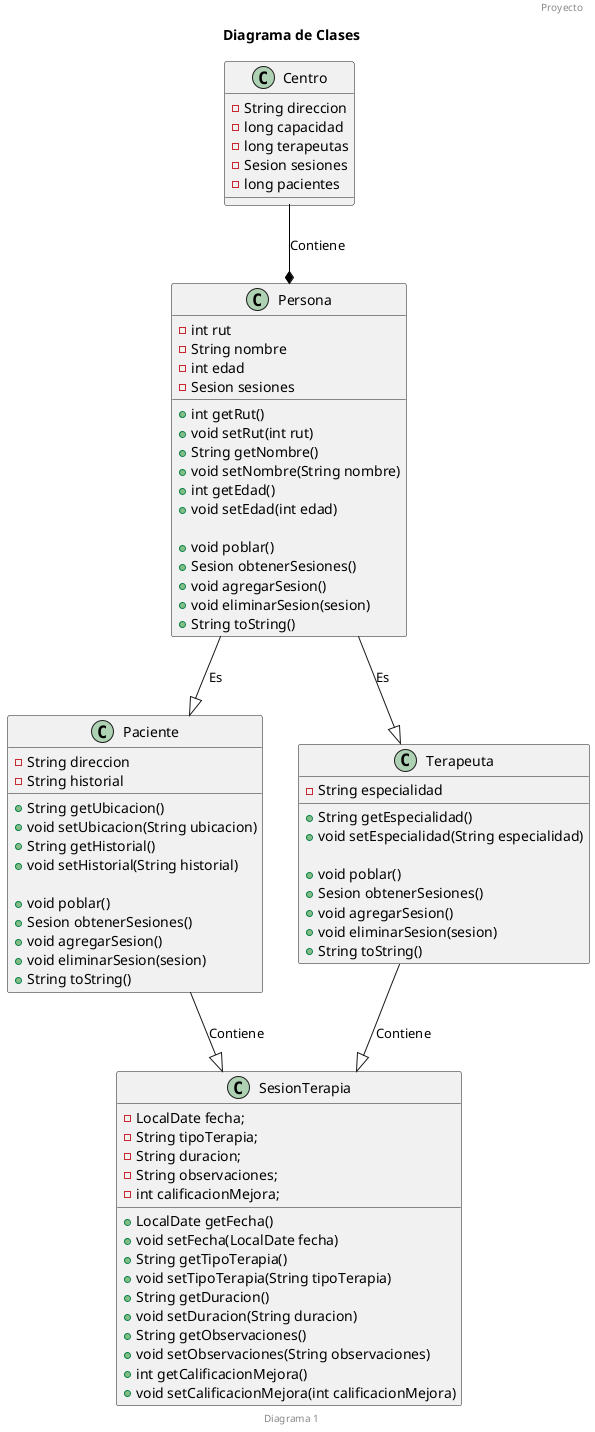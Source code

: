 @startuml Programa

title Diagrama de Clases
header Proyecto
footer Diagrama 1

class Centro {
    - String direccion
    - long capacidad
    - long terapeutas
    - Sesion sesiones
    - long pacientes
    
}

class Persona {
    - int rut
    - String nombre
    - int edad
    - Sesion sesiones

    + int getRut()
    + void setRut(int rut)
    + String getNombre()
    + void setNombre(String nombre)
    + int getEdad()
    + void setEdad(int edad)

    + void poblar()
    + Sesion obtenerSesiones()
    + void agregarSesion()
    + void eliminarSesion(sesion)
    + String toString()
}

class Paciente {
    - String direccion
    - String historial
    
    + String getUbicacion()
    + void setUbicacion(String ubicacion)
    + String getHistorial()
    + void setHistorial(String historial)

    + void poblar()
    + Sesion obtenerSesiones()
    + void agregarSesion()
    + void eliminarSesion(sesion)
    + String toString()
}

class Terapeuta {
    - String especialidad
    
    + String getEspecialidad()
    + void setEspecialidad(String especialidad)

    + void poblar()
    + Sesion obtenerSesiones()
    + void agregarSesion()
    + void eliminarSesion(sesion)
    + String toString()
}

class SesionTerapia {
    - LocalDate fecha;
    - String tipoTerapia;
    - String duracion;
    - String observaciones;
    - int calificacionMejora;

    + LocalDate getFecha()
    + void setFecha(LocalDate fecha)
    + String getTipoTerapia() 
    + void setTipoTerapia(String tipoTerapia)
    + String getDuracion()
    + void setDuracion(String duracion)
    + String getObservaciones() 
    + void setObservaciones(String observaciones)
    + int getCalificacionMejora()
    + void setCalificacionMejora(int calificacionMejora)
}

Centro -[#black]-* Persona : Contiene
Persona --|> Paciente : Es
Persona --|> Terapeuta : Es
Terapeuta --|> SesionTerapia : Contiene
Paciente --|> SesionTerapia : Contiene

@enduml
